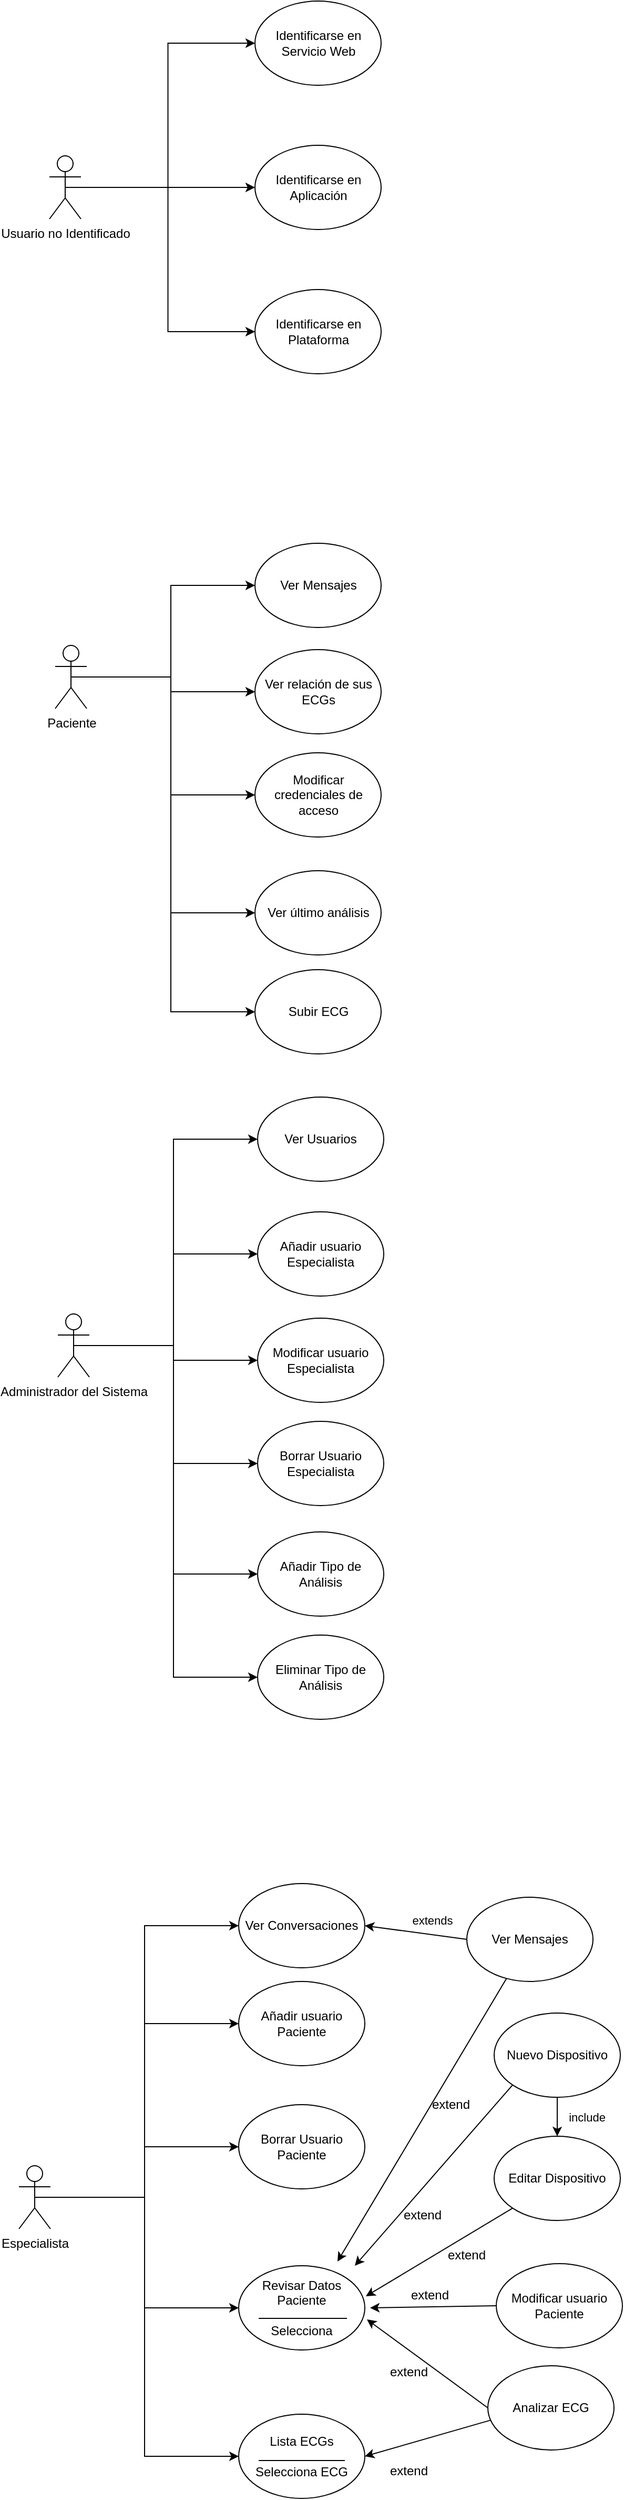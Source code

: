 <mxfile version="14.6.13" type="device"><diagram id="Pf3EX0Szka-cB_hMCM3o" name="Page-1"><mxGraphModel dx="1422" dy="794" grid="0" gridSize="10" guides="1" tooltips="1" connect="1" arrows="1" fold="1" page="1" pageScale="1" pageWidth="827" pageHeight="1169" math="0" shadow="0"><root><mxCell id="0"/><mxCell id="1" parent="0"/><mxCell id="hfr2PWNHMiwuqzBAju2e-1" style="edgeStyle=orthogonalEdgeStyle;rounded=0;orthogonalLoop=1;jettySize=auto;html=1;exitX=0.5;exitY=0.5;exitDx=0;exitDy=0;exitPerimeter=0;entryX=0;entryY=0.5;entryDx=0;entryDy=0;" parent="1" source="hfr2PWNHMiwuqzBAju2e-6" target="hfr2PWNHMiwuqzBAju2e-7" edge="1"><mxGeometry relative="1" as="geometry"/></mxCell><mxCell id="hfr2PWNHMiwuqzBAju2e-2" style="edgeStyle=orthogonalEdgeStyle;rounded=0;orthogonalLoop=1;jettySize=auto;html=1;exitX=0.5;exitY=0.5;exitDx=0;exitDy=0;exitPerimeter=0;entryX=0;entryY=0.5;entryDx=0;entryDy=0;" parent="1" source="hfr2PWNHMiwuqzBAju2e-6" target="hfr2PWNHMiwuqzBAju2e-8" edge="1"><mxGeometry relative="1" as="geometry"/></mxCell><mxCell id="hfr2PWNHMiwuqzBAju2e-3" style="edgeStyle=orthogonalEdgeStyle;rounded=0;orthogonalLoop=1;jettySize=auto;html=1;exitX=0.5;exitY=0.5;exitDx=0;exitDy=0;exitPerimeter=0;entryX=0;entryY=0.5;entryDx=0;entryDy=0;" parent="1" source="hfr2PWNHMiwuqzBAju2e-6" target="hfr2PWNHMiwuqzBAju2e-9" edge="1"><mxGeometry relative="1" as="geometry"/></mxCell><mxCell id="hfr2PWNHMiwuqzBAju2e-4" style="edgeStyle=orthogonalEdgeStyle;rounded=0;orthogonalLoop=1;jettySize=auto;html=1;exitX=0.5;exitY=0.5;exitDx=0;exitDy=0;exitPerimeter=0;entryX=0;entryY=0.5;entryDx=0;entryDy=0;" parent="1" source="hfr2PWNHMiwuqzBAju2e-6" target="hfr2PWNHMiwuqzBAju2e-10" edge="1"><mxGeometry relative="1" as="geometry"/></mxCell><mxCell id="hfr2PWNHMiwuqzBAju2e-5" style="edgeStyle=orthogonalEdgeStyle;rounded=0;orthogonalLoop=1;jettySize=auto;html=1;exitX=0.5;exitY=0.5;exitDx=0;exitDy=0;exitPerimeter=0;entryX=0;entryY=0.5;entryDx=0;entryDy=0;" parent="1" source="rRX4qKp2vXi4lN7k6lkO-1" target="hfr2PWNHMiwuqzBAju2e-11" edge="1"><mxGeometry relative="1" as="geometry"/></mxCell><mxCell id="hfr2PWNHMiwuqzBAju2e-6" value="Paciente" style="shape=umlActor;verticalLabelPosition=bottom;verticalAlign=top;html=1;outlineConnect=0;" parent="1" vertex="1"><mxGeometry x="200.5" y="626" width="30" height="60" as="geometry"/></mxCell><mxCell id="hfr2PWNHMiwuqzBAju2e-7" value="Ver Mensajes" style="ellipse;whiteSpace=wrap;html=1;" parent="1" vertex="1"><mxGeometry x="390.5" y="529" width="120" height="80" as="geometry"/></mxCell><mxCell id="hfr2PWNHMiwuqzBAju2e-8" value="Ver relación de sus ECGs" style="ellipse;whiteSpace=wrap;html=1;" parent="1" vertex="1"><mxGeometry x="390.5" y="630" width="120" height="80" as="geometry"/></mxCell><mxCell id="hfr2PWNHMiwuqzBAju2e-9" value="Modificar credenciales de acceso" style="ellipse;whiteSpace=wrap;html=1;" parent="1" vertex="1"><mxGeometry x="390.5" y="728" width="120" height="80" as="geometry"/></mxCell><mxCell id="hfr2PWNHMiwuqzBAju2e-10" value="Ver último análisis" style="ellipse;whiteSpace=wrap;html=1;" parent="1" vertex="1"><mxGeometry x="390.5" y="840" width="120" height="80" as="geometry"/></mxCell><mxCell id="hfr2PWNHMiwuqzBAju2e-11" value="Identificarse en Servicio Web" style="ellipse;whiteSpace=wrap;html=1;" parent="1" vertex="1"><mxGeometry x="390.5" y="14" width="120" height="80" as="geometry"/></mxCell><mxCell id="hfr2PWNHMiwuqzBAju2e-12" style="edgeStyle=orthogonalEdgeStyle;rounded=0;orthogonalLoop=1;jettySize=auto;html=1;exitX=0.5;exitY=0.5;exitDx=0;exitDy=0;exitPerimeter=0;entryX=0;entryY=0.5;entryDx=0;entryDy=0;" parent="1" source="hfr2PWNHMiwuqzBAju2e-15" target="hfr2PWNHMiwuqzBAju2e-16" edge="1"><mxGeometry relative="1" as="geometry"/></mxCell><mxCell id="hfr2PWNHMiwuqzBAju2e-13" style="edgeStyle=orthogonalEdgeStyle;rounded=0;orthogonalLoop=1;jettySize=auto;html=1;exitX=0.5;exitY=0.5;exitDx=0;exitDy=0;exitPerimeter=0;entryX=0;entryY=0.5;entryDx=0;entryDy=0;" parent="1" source="hfr2PWNHMiwuqzBAju2e-15" target="hfr2PWNHMiwuqzBAju2e-17" edge="1"><mxGeometry relative="1" as="geometry"/></mxCell><mxCell id="hfr2PWNHMiwuqzBAju2e-14" style="edgeStyle=orthogonalEdgeStyle;rounded=0;orthogonalLoop=1;jettySize=auto;html=1;exitX=0.5;exitY=0.5;exitDx=0;exitDy=0;exitPerimeter=0;entryX=0;entryY=0.5;entryDx=0;entryDy=0;" parent="1" source="hfr2PWNHMiwuqzBAju2e-15" target="hfr2PWNHMiwuqzBAju2e-23" edge="1"><mxGeometry relative="1" as="geometry"/></mxCell><mxCell id="IDNrUnXlaerkeKgZwYux-5" style="edgeStyle=orthogonalEdgeStyle;rounded=0;orthogonalLoop=1;jettySize=auto;html=1;exitX=0.5;exitY=0.5;exitDx=0;exitDy=0;exitPerimeter=0;entryX=0;entryY=0.5;entryDx=0;entryDy=0;" parent="1" source="hfr2PWNHMiwuqzBAju2e-15" target="IDNrUnXlaerkeKgZwYux-4" edge="1"><mxGeometry relative="1" as="geometry"/></mxCell><mxCell id="202UKAErT9ElNGjv33zt-7" style="edgeStyle=orthogonalEdgeStyle;rounded=0;orthogonalLoop=1;jettySize=auto;html=1;exitX=0.5;exitY=0.5;exitDx=0;exitDy=0;exitPerimeter=0;entryX=0;entryY=0.5;entryDx=0;entryDy=0;" edge="1" parent="1" source="hfr2PWNHMiwuqzBAju2e-15" target="202UKAErT9ElNGjv33zt-6"><mxGeometry relative="1" as="geometry"/></mxCell><mxCell id="hfr2PWNHMiwuqzBAju2e-15" value="Administrador del Sistema" style="shape=umlActor;verticalLabelPosition=bottom;verticalAlign=top;html=1;outlineConnect=0;" parent="1" vertex="1"><mxGeometry x="203" y="1261" width="30" height="60" as="geometry"/></mxCell><mxCell id="hfr2PWNHMiwuqzBAju2e-16" value="Añadir usuario Especialista" style="ellipse;whiteSpace=wrap;html=1;" parent="1" vertex="1"><mxGeometry x="393" y="1164" width="120" height="80" as="geometry"/></mxCell><mxCell id="hfr2PWNHMiwuqzBAju2e-17" value="Modificar usuario Especialista" style="ellipse;whiteSpace=wrap;html=1;" parent="1" vertex="1"><mxGeometry x="393" y="1265" width="120" height="80" as="geometry"/></mxCell><mxCell id="hfr2PWNHMiwuqzBAju2e-18" style="edgeStyle=orthogonalEdgeStyle;rounded=0;orthogonalLoop=1;jettySize=auto;html=1;exitX=0.5;exitY=0.5;exitDx=0;exitDy=0;exitPerimeter=0;entryX=0;entryY=0.5;entryDx=0;entryDy=0;" parent="1" source="hfr2PWNHMiwuqzBAju2e-6" target="hfr2PWNHMiwuqzBAju2e-21" edge="1"><mxGeometry relative="1" as="geometry"><mxPoint x="215.5" y="1343" as="sourcePoint"/></mxGeometry></mxCell><mxCell id="hfr2PWNHMiwuqzBAju2e-21" value="Subir ECG" style="ellipse;whiteSpace=wrap;html=1;" parent="1" vertex="1"><mxGeometry x="390.5" y="934" width="120" height="80" as="geometry"/></mxCell><mxCell id="hfr2PWNHMiwuqzBAju2e-23" value="Borrar Usuario Especialista" style="ellipse;whiteSpace=wrap;html=1;" parent="1" vertex="1"><mxGeometry x="393" y="1363" width="120" height="80" as="geometry"/></mxCell><mxCell id="hfr2PWNHMiwuqzBAju2e-24" style="edgeStyle=orthogonalEdgeStyle;rounded=0;orthogonalLoop=1;jettySize=auto;html=1;exitX=0.5;exitY=0.5;exitDx=0;exitDy=0;exitPerimeter=0;entryX=0;entryY=0.5;entryDx=0;entryDy=0;" parent="1" source="hfr2PWNHMiwuqzBAju2e-29" target="hfr2PWNHMiwuqzBAju2e-30" edge="1"><mxGeometry relative="1" as="geometry"/></mxCell><mxCell id="hfr2PWNHMiwuqzBAju2e-25" style="edgeStyle=orthogonalEdgeStyle;rounded=0;orthogonalLoop=1;jettySize=auto;html=1;exitX=0.5;exitY=0.5;exitDx=0;exitDy=0;exitPerimeter=0;entryX=0;entryY=0.5;entryDx=0;entryDy=0;" parent="1" source="hfr2PWNHMiwuqzBAju2e-29" target="hfr2PWNHMiwuqzBAju2e-34" edge="1"><mxGeometry relative="1" as="geometry"/></mxCell><mxCell id="hfr2PWNHMiwuqzBAju2e-26" style="edgeStyle=orthogonalEdgeStyle;rounded=0;orthogonalLoop=1;jettySize=auto;html=1;exitX=0.5;exitY=0.5;exitDx=0;exitDy=0;exitPerimeter=0;entryX=0;entryY=0.5;entryDx=0;entryDy=0;" parent="1" source="hfr2PWNHMiwuqzBAju2e-29" target="hfr2PWNHMiwuqzBAju2e-32" edge="1"><mxGeometry relative="1" as="geometry"/></mxCell><mxCell id="hfr2PWNHMiwuqzBAju2e-27" style="edgeStyle=orthogonalEdgeStyle;rounded=0;orthogonalLoop=1;jettySize=auto;html=1;exitX=0.5;exitY=0.5;exitDx=0;exitDy=0;exitPerimeter=0;entryX=0;entryY=0.5;entryDx=0;entryDy=0;" parent="1" source="hfr2PWNHMiwuqzBAju2e-29" target="hfr2PWNHMiwuqzBAju2e-33" edge="1"><mxGeometry relative="1" as="geometry"/></mxCell><mxCell id="202UKAErT9ElNGjv33zt-3" style="edgeStyle=orthogonalEdgeStyle;rounded=0;orthogonalLoop=1;jettySize=auto;html=1;exitX=0.5;exitY=0.5;exitDx=0;exitDy=0;exitPerimeter=0;entryX=0;entryY=0.5;entryDx=0;entryDy=0;" edge="1" parent="1" source="hfr2PWNHMiwuqzBAju2e-29" target="202UKAErT9ElNGjv33zt-2"><mxGeometry relative="1" as="geometry"/></mxCell><mxCell id="hfr2PWNHMiwuqzBAju2e-29" value="Especialista" style="shape=umlActor;verticalLabelPosition=bottom;verticalAlign=top;html=1;outlineConnect=0;" parent="1" vertex="1"><mxGeometry x="166" y="2070" width="30" height="60" as="geometry"/></mxCell><mxCell id="hfr2PWNHMiwuqzBAju2e-30" value="Añadir usuario Paciente" style="ellipse;whiteSpace=wrap;html=1;" parent="1" vertex="1"><mxGeometry x="375" y="1895" width="120" height="80" as="geometry"/></mxCell><mxCell id="hfr2PWNHMiwuqzBAju2e-31" value="Editar Dispositivo" style="ellipse;whiteSpace=wrap;html=1;" parent="1" vertex="1"><mxGeometry x="618" y="2042" width="120" height="80" as="geometry"/></mxCell><mxCell id="hfr2PWNHMiwuqzBAju2e-32" value="Revisar Datos Paciente&lt;br&gt;&lt;br&gt;Selecciona" style="ellipse;whiteSpace=wrap;html=1;" parent="1" vertex="1"><mxGeometry x="375" y="2165" width="120" height="80" as="geometry"/></mxCell><mxCell id="hfr2PWNHMiwuqzBAju2e-33" value="Lista ECGs&lt;br&gt;&lt;br&gt;Selecciona ECG" style="ellipse;whiteSpace=wrap;html=1;" parent="1" vertex="1"><mxGeometry x="375" y="2306" width="120" height="80" as="geometry"/></mxCell><mxCell id="hfr2PWNHMiwuqzBAju2e-34" value="Borrar Usuario Paciente" style="ellipse;whiteSpace=wrap;html=1;" parent="1" vertex="1"><mxGeometry x="375" y="2012" width="120" height="80" as="geometry"/></mxCell><mxCell id="hfr2PWNHMiwuqzBAju2e-35" value="Analizar ECG" style="ellipse;whiteSpace=wrap;html=1;" parent="1" vertex="1"><mxGeometry x="612" y="2260" width="120" height="80" as="geometry"/></mxCell><mxCell id="hfr2PWNHMiwuqzBAju2e-36" value="Modificar usuario Paciente" style="ellipse;whiteSpace=wrap;html=1;" parent="1" vertex="1"><mxGeometry x="620" y="2163" width="120" height="80" as="geometry"/></mxCell><mxCell id="hfr2PWNHMiwuqzBAju2e-37" value="Ver Mensajes" style="ellipse;whiteSpace=wrap;html=1;" parent="1" vertex="1"><mxGeometry x="592" y="1815" width="120" height="80" as="geometry"/></mxCell><mxCell id="hfr2PWNHMiwuqzBAju2e-38" value="" style="endArrow=classic;html=1;exitX=0;exitY=0.5;exitDx=0;exitDy=0;" parent="1" source="hfr2PWNHMiwuqzBAju2e-36" edge="1"><mxGeometry width="50" height="50" relative="1" as="geometry"><mxPoint x="733" y="2173" as="sourcePoint"/><mxPoint x="500" y="2205" as="targetPoint"/></mxGeometry></mxCell><mxCell id="hfr2PWNHMiwuqzBAju2e-39" value="" style="endArrow=classic;html=1;" parent="1" source="hfr2PWNHMiwuqzBAju2e-37" edge="1"><mxGeometry width="50" height="50" relative="1" as="geometry"><mxPoint x="504" y="2269" as="sourcePoint"/><mxPoint x="469" y="2161" as="targetPoint"/></mxGeometry></mxCell><mxCell id="hfr2PWNHMiwuqzBAju2e-40" value="" style="endArrow=classic;html=1;exitX=0;exitY=0.5;exitDx=0;exitDy=0;" parent="1" source="hfr2PWNHMiwuqzBAju2e-35" edge="1"><mxGeometry width="50" height="50" relative="1" as="geometry"><mxPoint x="495" y="2282" as="sourcePoint"/><mxPoint x="497" y="2216" as="targetPoint"/></mxGeometry></mxCell><mxCell id="hfr2PWNHMiwuqzBAju2e-41" value="" style="endArrow=classic;html=1;exitX=0.022;exitY=0.646;exitDx=0;exitDy=0;exitPerimeter=0;entryX=1;entryY=0.5;entryDx=0;entryDy=0;" parent="1" source="hfr2PWNHMiwuqzBAju2e-35" target="hfr2PWNHMiwuqzBAju2e-33" edge="1"><mxGeometry width="50" height="50" relative="1" as="geometry"><mxPoint x="515" y="2225" as="sourcePoint"/><mxPoint x="612" y="2359" as="targetPoint"/></mxGeometry></mxCell><mxCell id="hfr2PWNHMiwuqzBAju2e-42" value="" style="endArrow=classic;html=1;exitX=0;exitY=1;exitDx=0;exitDy=0;" parent="1" source="hfr2PWNHMiwuqzBAju2e-31" edge="1"><mxGeometry width="50" height="50" relative="1" as="geometry"><mxPoint x="632" y="1863" as="sourcePoint"/><mxPoint x="496" y="2194" as="targetPoint"/><Array as="points"/></mxGeometry></mxCell><mxCell id="hfr2PWNHMiwuqzBAju2e-43" value="" style="endArrow=none;html=1;" parent="1" edge="1"><mxGeometry width="50" height="50" relative="1" as="geometry"><mxPoint x="394" y="2215" as="sourcePoint"/><mxPoint x="478" y="2215" as="targetPoint"/></mxGeometry></mxCell><mxCell id="hfr2PWNHMiwuqzBAju2e-44" value="extend" style="text;html=1;strokeColor=none;fillColor=none;align=center;verticalAlign=middle;whiteSpace=wrap;rounded=0;" parent="1" vertex="1"><mxGeometry x="537" y="2183" width="40" height="20" as="geometry"/></mxCell><mxCell id="hfr2PWNHMiwuqzBAju2e-45" value="extend" style="text;html=1;strokeColor=none;fillColor=none;align=center;verticalAlign=middle;whiteSpace=wrap;rounded=0;" parent="1" vertex="1"><mxGeometry x="572" y="2145" width="40" height="20" as="geometry"/></mxCell><mxCell id="hfr2PWNHMiwuqzBAju2e-46" value="extend" style="text;html=1;strokeColor=none;fillColor=none;align=center;verticalAlign=middle;whiteSpace=wrap;rounded=0;" parent="1" vertex="1"><mxGeometry x="530" y="2107" width="40" height="20" as="geometry"/></mxCell><mxCell id="hfr2PWNHMiwuqzBAju2e-47" value="extend" style="text;html=1;strokeColor=none;fillColor=none;align=center;verticalAlign=middle;whiteSpace=wrap;rounded=0;" parent="1" vertex="1"><mxGeometry x="517" y="2256" width="40" height="20" as="geometry"/></mxCell><mxCell id="hfr2PWNHMiwuqzBAju2e-48" value="extend" style="text;html=1;strokeColor=none;fillColor=none;align=center;verticalAlign=middle;whiteSpace=wrap;rounded=0;" parent="1" vertex="1"><mxGeometry x="517" y="2350" width="40" height="20" as="geometry"/></mxCell><mxCell id="hfr2PWNHMiwuqzBAju2e-49" value="" style="endArrow=none;html=1;" parent="1" edge="1"><mxGeometry width="50" height="50" relative="1" as="geometry"><mxPoint x="394" y="2350" as="sourcePoint"/><mxPoint x="476" y="2350" as="targetPoint"/></mxGeometry></mxCell><mxCell id="rRX4qKp2vXi4lN7k6lkO-4" style="edgeStyle=orthogonalEdgeStyle;rounded=0;orthogonalLoop=1;jettySize=auto;html=1;exitX=0.5;exitY=0.5;exitDx=0;exitDy=0;exitPerimeter=0;entryX=0;entryY=0.5;entryDx=0;entryDy=0;" parent="1" source="rRX4qKp2vXi4lN7k6lkO-1" target="rRX4qKp2vXi4lN7k6lkO-2" edge="1"><mxGeometry relative="1" as="geometry"/></mxCell><mxCell id="rRX4qKp2vXi4lN7k6lkO-5" style="edgeStyle=orthogonalEdgeStyle;rounded=0;orthogonalLoop=1;jettySize=auto;html=1;exitX=0.5;exitY=0.5;exitDx=0;exitDy=0;exitPerimeter=0;entryX=0;entryY=0.5;entryDx=0;entryDy=0;" parent="1" source="rRX4qKp2vXi4lN7k6lkO-1" target="rRX4qKp2vXi4lN7k6lkO-3" edge="1"><mxGeometry relative="1" as="geometry"/></mxCell><mxCell id="rRX4qKp2vXi4lN7k6lkO-1" value="Usuario no Identificado" style="shape=umlActor;verticalLabelPosition=bottom;verticalAlign=top;html=1;outlineConnect=0;" parent="1" vertex="1"><mxGeometry x="195" y="161" width="30" height="60" as="geometry"/></mxCell><mxCell id="rRX4qKp2vXi4lN7k6lkO-2" value="Identificarse en Aplicación" style="ellipse;whiteSpace=wrap;html=1;" parent="1" vertex="1"><mxGeometry x="390.5" y="151" width="120" height="80" as="geometry"/></mxCell><mxCell id="rRX4qKp2vXi4lN7k6lkO-3" value="Identificarse en Plataforma" style="ellipse;whiteSpace=wrap;html=1;" parent="1" vertex="1"><mxGeometry x="390.5" y="288" width="120" height="80" as="geometry"/></mxCell><mxCell id="202UKAErT9ElNGjv33zt-1" value="include" style="edgeStyle=orthogonalEdgeStyle;rounded=0;orthogonalLoop=1;jettySize=auto;html=1;exitX=0.5;exitY=1;exitDx=0;exitDy=0;entryX=0.5;entryY=0;entryDx=0;entryDy=0;" edge="1" parent="1" source="IDNrUnXlaerkeKgZwYux-1" target="hfr2PWNHMiwuqzBAju2e-31"><mxGeometry x="0.04" y="28" relative="1" as="geometry"><mxPoint as="offset"/></mxGeometry></mxCell><mxCell id="IDNrUnXlaerkeKgZwYux-1" value="Nuevo Dispositivo" style="ellipse;whiteSpace=wrap;html=1;" parent="1" vertex="1"><mxGeometry x="618" y="1925" width="120" height="80" as="geometry"/></mxCell><mxCell id="IDNrUnXlaerkeKgZwYux-2" value="" style="endArrow=classic;html=1;exitX=0;exitY=1;exitDx=0;exitDy=0;" parent="1" source="IDNrUnXlaerkeKgZwYux-1" edge="1"><mxGeometry width="50" height="50" relative="1" as="geometry"><mxPoint x="632" y="1758" as="sourcePoint"/><mxPoint x="485.5" y="2165" as="targetPoint"/><Array as="points"/></mxGeometry></mxCell><mxCell id="IDNrUnXlaerkeKgZwYux-3" value="extend" style="text;html=1;strokeColor=none;fillColor=none;align=center;verticalAlign=middle;whiteSpace=wrap;rounded=0;" parent="1" vertex="1"><mxGeometry x="557" y="2002" width="40" height="20" as="geometry"/></mxCell><mxCell id="IDNrUnXlaerkeKgZwYux-4" value="Añadir Tipo de Análisis" style="ellipse;whiteSpace=wrap;html=1;" parent="1" vertex="1"><mxGeometry x="393" y="1468" width="120" height="80" as="geometry"/></mxCell><mxCell id="IDNrUnXlaerkeKgZwYux-8" style="edgeStyle=orthogonalEdgeStyle;rounded=0;orthogonalLoop=1;jettySize=auto;html=1;exitX=0.5;exitY=0.5;exitDx=0;exitDy=0;exitPerimeter=0;entryX=0;entryY=0.5;entryDx=0;entryDy=0;" parent="1" source="hfr2PWNHMiwuqzBAju2e-15" target="IDNrUnXlaerkeKgZwYux-9" edge="1"><mxGeometry relative="1" as="geometry"><mxPoint x="230.5" y="1288" as="sourcePoint"/></mxGeometry></mxCell><mxCell id="IDNrUnXlaerkeKgZwYux-9" value="Eliminar Tipo de Análisis" style="ellipse;whiteSpace=wrap;html=1;" parent="1" vertex="1"><mxGeometry x="393" y="1566" width="120" height="80" as="geometry"/></mxCell><mxCell id="202UKAErT9ElNGjv33zt-2" value="Ver Conversaciones" style="ellipse;whiteSpace=wrap;html=1;" vertex="1" parent="1"><mxGeometry x="375" y="1802" width="120" height="80" as="geometry"/></mxCell><mxCell id="202UKAErT9ElNGjv33zt-5" value="extends" style="endArrow=classic;html=1;entryX=1;entryY=0.5;entryDx=0;entryDy=0;exitX=0;exitY=0.5;exitDx=0;exitDy=0;" edge="1" parent="1" source="hfr2PWNHMiwuqzBAju2e-37" target="202UKAErT9ElNGjv33zt-2"><mxGeometry x="-0.283" y="-13" width="50" height="50" relative="1" as="geometry"><mxPoint x="639.779" y="1902.156" as="sourcePoint"/><mxPoint x="479" y="2171" as="targetPoint"/><mxPoint as="offset"/></mxGeometry></mxCell><mxCell id="202UKAErT9ElNGjv33zt-6" value="Ver Usuarios" style="ellipse;whiteSpace=wrap;html=1;" vertex="1" parent="1"><mxGeometry x="393" y="1055" width="120" height="80" as="geometry"/></mxCell></root></mxGraphModel></diagram></mxfile>